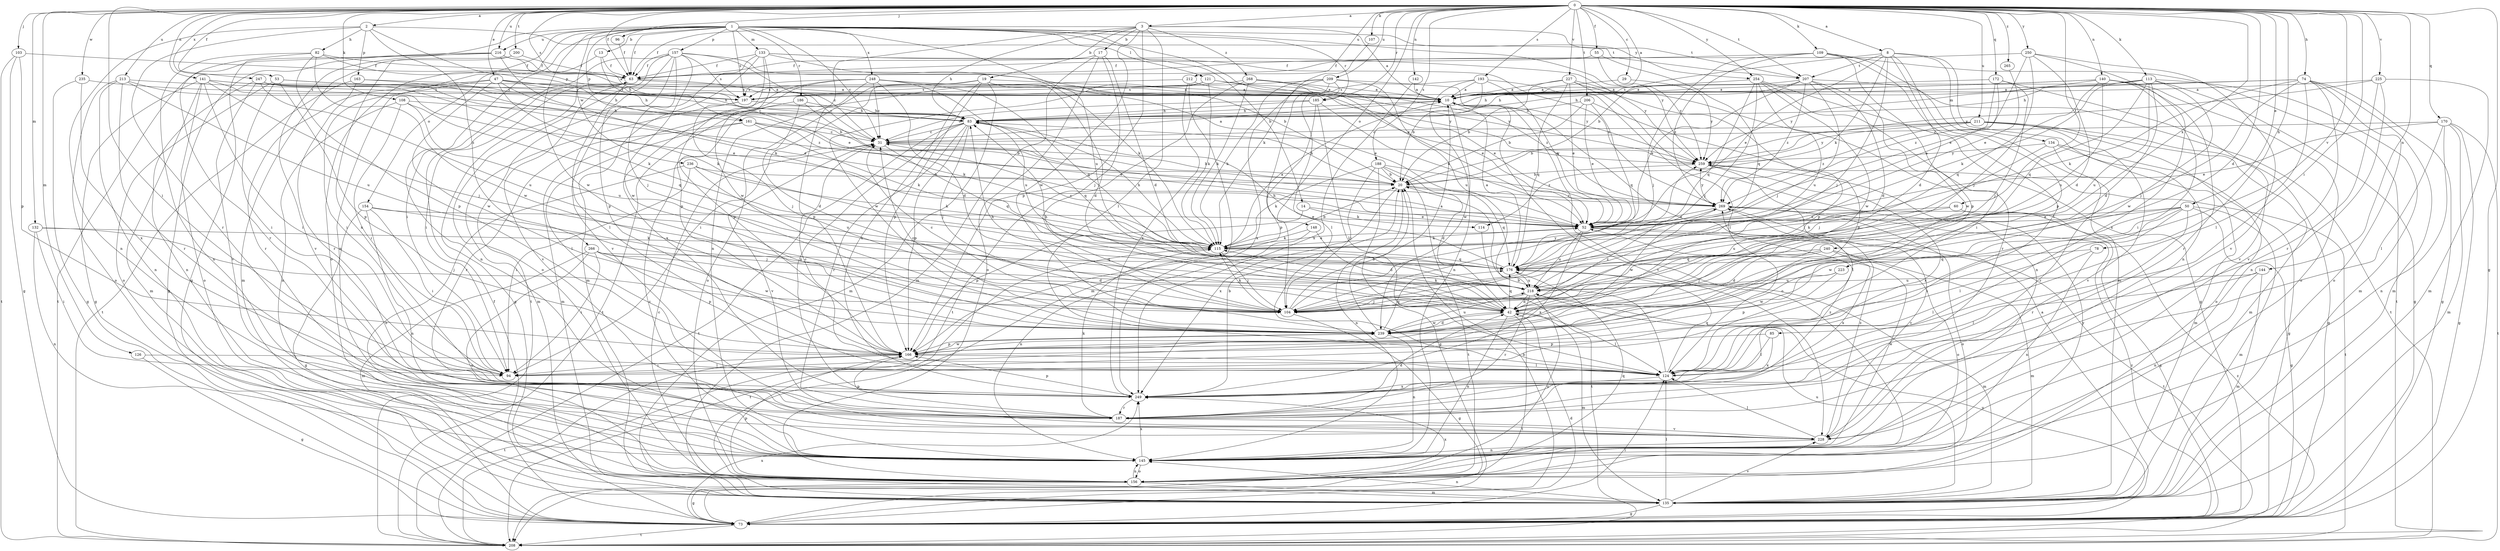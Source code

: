 strict digraph  {
0;
1;
2;
3;
8;
10;
13;
14;
17;
19;
20;
29;
31;
42;
47;
50;
52;
53;
55;
60;
63;
73;
74;
78;
82;
83;
85;
94;
96;
103;
104;
107;
108;
109;
113;
114;
115;
121;
124;
126;
132;
133;
134;
135;
140;
141;
142;
144;
145;
148;
154;
156;
157;
161;
163;
166;
170;
172;
176;
185;
186;
187;
188;
193;
197;
200;
206;
207;
208;
209;
211;
212;
213;
216;
218;
223;
225;
227;
228;
235;
236;
239;
240;
247;
248;
249;
250;
254;
259;
265;
266;
268;
269;
0 -> 2  [label=a];
0 -> 3  [label=a];
0 -> 8  [label=a];
0 -> 10  [label=a];
0 -> 29  [label=c];
0 -> 42  [label=d];
0 -> 47  [label=e];
0 -> 50  [label=e];
0 -> 53  [label=f];
0 -> 55  [label=f];
0 -> 60  [label=f];
0 -> 63  [label=f];
0 -> 73  [label=g];
0 -> 74  [label=h];
0 -> 78  [label=h];
0 -> 85  [label=i];
0 -> 94  [label=i];
0 -> 96  [label=j];
0 -> 103  [label=j];
0 -> 107  [label=k];
0 -> 108  [label=k];
0 -> 109  [label=k];
0 -> 113  [label=k];
0 -> 126  [label=m];
0 -> 132  [label=m];
0 -> 140  [label=n];
0 -> 141  [label=n];
0 -> 142  [label=n];
0 -> 144  [label=n];
0 -> 148  [label=o];
0 -> 170  [label=q];
0 -> 172  [label=q];
0 -> 185  [label=r];
0 -> 188  [label=s];
0 -> 193  [label=s];
0 -> 197  [label=s];
0 -> 200  [label=t];
0 -> 206  [label=t];
0 -> 207  [label=t];
0 -> 209  [label=u];
0 -> 211  [label=u];
0 -> 212  [label=u];
0 -> 213  [label=u];
0 -> 216  [label=u];
0 -> 223  [label=v];
0 -> 225  [label=v];
0 -> 227  [label=v];
0 -> 235  [label=w];
0 -> 240  [label=x];
0 -> 247  [label=x];
0 -> 250  [label=y];
0 -> 254  [label=y];
0 -> 265  [label=z];
1 -> 13  [label=b];
1 -> 14  [label=b];
1 -> 31  [label=c];
1 -> 52  [label=e];
1 -> 63  [label=f];
1 -> 73  [label=g];
1 -> 121  [label=l];
1 -> 133  [label=m];
1 -> 145  [label=n];
1 -> 154  [label=o];
1 -> 156  [label=o];
1 -> 157  [label=p];
1 -> 161  [label=p];
1 -> 185  [label=r];
1 -> 186  [label=r];
1 -> 197  [label=s];
1 -> 216  [label=u];
1 -> 218  [label=u];
1 -> 236  [label=w];
1 -> 239  [label=w];
1 -> 248  [label=x];
1 -> 254  [label=y];
1 -> 259  [label=y];
2 -> 82  [label=h];
2 -> 145  [label=n];
2 -> 161  [label=p];
2 -> 163  [label=p];
2 -> 187  [label=r];
2 -> 207  [label=t];
2 -> 266  [label=z];
3 -> 10  [label=a];
3 -> 17  [label=b];
3 -> 19  [label=b];
3 -> 63  [label=f];
3 -> 83  [label=h];
3 -> 124  [label=l];
3 -> 145  [label=n];
3 -> 166  [label=p];
3 -> 207  [label=t];
3 -> 239  [label=w];
3 -> 268  [label=z];
8 -> 20  [label=b];
8 -> 42  [label=d];
8 -> 52  [label=e];
8 -> 104  [label=j];
8 -> 114  [label=k];
8 -> 134  [label=m];
8 -> 145  [label=n];
8 -> 166  [label=p];
8 -> 207  [label=t];
10 -> 83  [label=h];
10 -> 156  [label=o];
10 -> 228  [label=v];
10 -> 239  [label=w];
13 -> 52  [label=e];
13 -> 63  [label=f];
13 -> 145  [label=n];
14 -> 52  [label=e];
14 -> 114  [label=k];
14 -> 166  [label=p];
17 -> 42  [label=d];
17 -> 63  [label=f];
17 -> 104  [label=j];
17 -> 135  [label=m];
17 -> 156  [label=o];
19 -> 10  [label=a];
19 -> 42  [label=d];
19 -> 52  [label=e];
19 -> 94  [label=i];
19 -> 135  [label=m];
19 -> 156  [label=o];
19 -> 166  [label=p];
19 -> 197  [label=s];
19 -> 249  [label=x];
20 -> 83  [label=h];
20 -> 145  [label=n];
20 -> 176  [label=q];
20 -> 249  [label=x];
20 -> 269  [label=z];
29 -> 10  [label=a];
29 -> 259  [label=y];
31 -> 10  [label=a];
31 -> 20  [label=b];
31 -> 176  [label=q];
31 -> 228  [label=v];
31 -> 259  [label=y];
42 -> 83  [label=h];
42 -> 115  [label=k];
42 -> 124  [label=l];
42 -> 135  [label=m];
42 -> 145  [label=n];
42 -> 176  [label=q];
42 -> 208  [label=t];
42 -> 239  [label=w];
42 -> 269  [label=z];
47 -> 10  [label=a];
47 -> 31  [label=c];
47 -> 83  [label=h];
47 -> 94  [label=i];
47 -> 115  [label=k];
47 -> 187  [label=r];
47 -> 197  [label=s];
47 -> 239  [label=w];
50 -> 52  [label=e];
50 -> 73  [label=g];
50 -> 94  [label=i];
50 -> 115  [label=k];
50 -> 124  [label=l];
50 -> 135  [label=m];
50 -> 187  [label=r];
50 -> 239  [label=w];
52 -> 115  [label=k];
52 -> 156  [label=o];
52 -> 208  [label=t];
52 -> 218  [label=u];
52 -> 249  [label=x];
53 -> 83  [label=h];
53 -> 94  [label=i];
53 -> 156  [label=o];
53 -> 166  [label=p];
53 -> 197  [label=s];
55 -> 63  [label=f];
55 -> 176  [label=q];
55 -> 259  [label=y];
60 -> 52  [label=e];
60 -> 73  [label=g];
60 -> 218  [label=u];
63 -> 10  [label=a];
63 -> 31  [label=c];
63 -> 73  [label=g];
63 -> 94  [label=i];
63 -> 124  [label=l];
63 -> 228  [label=v];
73 -> 10  [label=a];
73 -> 20  [label=b];
73 -> 42  [label=d];
73 -> 63  [label=f];
73 -> 124  [label=l];
73 -> 208  [label=t];
73 -> 218  [label=u];
73 -> 249  [label=x];
73 -> 269  [label=z];
74 -> 10  [label=a];
74 -> 73  [label=g];
74 -> 83  [label=h];
74 -> 104  [label=j];
74 -> 115  [label=k];
74 -> 124  [label=l];
74 -> 135  [label=m];
74 -> 156  [label=o];
74 -> 228  [label=v];
78 -> 124  [label=l];
78 -> 145  [label=n];
78 -> 176  [label=q];
82 -> 63  [label=f];
82 -> 83  [label=h];
82 -> 145  [label=n];
82 -> 166  [label=p];
82 -> 187  [label=r];
82 -> 239  [label=w];
83 -> 31  [label=c];
83 -> 104  [label=j];
83 -> 166  [label=p];
83 -> 176  [label=q];
83 -> 187  [label=r];
83 -> 208  [label=t];
83 -> 249  [label=x];
85 -> 124  [label=l];
85 -> 166  [label=p];
85 -> 249  [label=x];
96 -> 63  [label=f];
103 -> 63  [label=f];
103 -> 73  [label=g];
103 -> 166  [label=p];
103 -> 208  [label=t];
104 -> 10  [label=a];
104 -> 31  [label=c];
104 -> 73  [label=g];
104 -> 83  [label=h];
104 -> 115  [label=k];
104 -> 259  [label=y];
107 -> 115  [label=k];
108 -> 83  [label=h];
108 -> 94  [label=i];
108 -> 145  [label=n];
108 -> 176  [label=q];
108 -> 218  [label=u];
109 -> 63  [label=f];
109 -> 104  [label=j];
109 -> 124  [label=l];
109 -> 135  [label=m];
109 -> 166  [label=p];
109 -> 208  [label=t];
109 -> 269  [label=z];
113 -> 42  [label=d];
113 -> 73  [label=g];
113 -> 83  [label=h];
113 -> 115  [label=k];
113 -> 135  [label=m];
113 -> 176  [label=q];
113 -> 197  [label=s];
113 -> 218  [label=u];
113 -> 239  [label=w];
114 -> 208  [label=t];
115 -> 10  [label=a];
115 -> 20  [label=b];
115 -> 31  [label=c];
115 -> 52  [label=e];
115 -> 83  [label=h];
115 -> 104  [label=j];
115 -> 176  [label=q];
115 -> 208  [label=t];
121 -> 10  [label=a];
121 -> 115  [label=k];
121 -> 166  [label=p];
121 -> 239  [label=w];
121 -> 259  [label=y];
124 -> 20  [label=b];
124 -> 31  [label=c];
124 -> 176  [label=q];
124 -> 249  [label=x];
126 -> 73  [label=g];
126 -> 124  [label=l];
132 -> 94  [label=i];
132 -> 104  [label=j];
132 -> 115  [label=k];
132 -> 145  [label=n];
133 -> 63  [label=f];
133 -> 115  [label=k];
133 -> 135  [label=m];
133 -> 166  [label=p];
133 -> 228  [label=v];
133 -> 239  [label=w];
133 -> 259  [label=y];
133 -> 269  [label=z];
134 -> 73  [label=g];
134 -> 104  [label=j];
134 -> 135  [label=m];
134 -> 187  [label=r];
134 -> 259  [label=y];
135 -> 73  [label=g];
135 -> 124  [label=l];
135 -> 145  [label=n];
135 -> 218  [label=u];
135 -> 228  [label=v];
140 -> 10  [label=a];
140 -> 83  [label=h];
140 -> 94  [label=i];
140 -> 156  [label=o];
140 -> 176  [label=q];
140 -> 187  [label=r];
140 -> 218  [label=u];
140 -> 259  [label=y];
141 -> 52  [label=e];
141 -> 73  [label=g];
141 -> 94  [label=i];
141 -> 104  [label=j];
141 -> 135  [label=m];
141 -> 156  [label=o];
141 -> 197  [label=s];
141 -> 269  [label=z];
142 -> 10  [label=a];
142 -> 249  [label=x];
144 -> 124  [label=l];
144 -> 135  [label=m];
144 -> 145  [label=n];
144 -> 218  [label=u];
145 -> 31  [label=c];
145 -> 52  [label=e];
145 -> 156  [label=o];
145 -> 249  [label=x];
148 -> 42  [label=d];
148 -> 115  [label=k];
148 -> 145  [label=n];
154 -> 52  [label=e];
154 -> 73  [label=g];
154 -> 94  [label=i];
154 -> 104  [label=j];
154 -> 145  [label=n];
156 -> 31  [label=c];
156 -> 73  [label=g];
156 -> 135  [label=m];
156 -> 145  [label=n];
156 -> 166  [label=p];
156 -> 176  [label=q];
156 -> 249  [label=x];
156 -> 259  [label=y];
157 -> 20  [label=b];
157 -> 31  [label=c];
157 -> 63  [label=f];
157 -> 94  [label=i];
157 -> 104  [label=j];
157 -> 156  [label=o];
157 -> 166  [label=p];
157 -> 197  [label=s];
157 -> 208  [label=t];
157 -> 239  [label=w];
161 -> 20  [label=b];
161 -> 31  [label=c];
161 -> 52  [label=e];
161 -> 115  [label=k];
161 -> 124  [label=l];
161 -> 187  [label=r];
163 -> 10  [label=a];
163 -> 52  [label=e];
163 -> 187  [label=r];
163 -> 208  [label=t];
166 -> 94  [label=i];
166 -> 124  [label=l];
166 -> 208  [label=t];
166 -> 239  [label=w];
170 -> 31  [label=c];
170 -> 52  [label=e];
170 -> 73  [label=g];
170 -> 124  [label=l];
170 -> 135  [label=m];
170 -> 145  [label=n];
170 -> 208  [label=t];
172 -> 10  [label=a];
172 -> 52  [label=e];
172 -> 104  [label=j];
172 -> 228  [label=v];
172 -> 269  [label=z];
176 -> 10  [label=a];
176 -> 83  [label=h];
176 -> 135  [label=m];
176 -> 218  [label=u];
185 -> 31  [label=c];
185 -> 52  [label=e];
185 -> 83  [label=h];
185 -> 124  [label=l];
185 -> 166  [label=p];
186 -> 42  [label=d];
186 -> 83  [label=h];
186 -> 115  [label=k];
186 -> 135  [label=m];
187 -> 42  [label=d];
187 -> 115  [label=k];
187 -> 166  [label=p];
187 -> 228  [label=v];
187 -> 269  [label=z];
188 -> 20  [label=b];
188 -> 42  [label=d];
188 -> 73  [label=g];
188 -> 104  [label=j];
188 -> 115  [label=k];
188 -> 208  [label=t];
188 -> 269  [label=z];
193 -> 10  [label=a];
193 -> 20  [label=b];
193 -> 52  [label=e];
193 -> 124  [label=l];
193 -> 145  [label=n];
193 -> 197  [label=s];
197 -> 83  [label=h];
197 -> 104  [label=j];
197 -> 135  [label=m];
200 -> 63  [label=f];
200 -> 135  [label=m];
200 -> 249  [label=x];
206 -> 20  [label=b];
206 -> 52  [label=e];
206 -> 83  [label=h];
206 -> 166  [label=p];
206 -> 176  [label=q];
207 -> 10  [label=a];
207 -> 42  [label=d];
207 -> 52  [label=e];
207 -> 83  [label=h];
207 -> 104  [label=j];
207 -> 208  [label=t];
207 -> 239  [label=w];
207 -> 269  [label=z];
208 -> 269  [label=z];
209 -> 104  [label=j];
209 -> 115  [label=k];
209 -> 124  [label=l];
209 -> 197  [label=s];
209 -> 218  [label=u];
209 -> 249  [label=x];
209 -> 259  [label=y];
211 -> 20  [label=b];
211 -> 31  [label=c];
211 -> 73  [label=g];
211 -> 135  [label=m];
211 -> 156  [label=o];
211 -> 228  [label=v];
211 -> 259  [label=y];
211 -> 269  [label=z];
212 -> 52  [label=e];
212 -> 135  [label=m];
212 -> 197  [label=s];
212 -> 249  [label=x];
213 -> 20  [label=b];
213 -> 145  [label=n];
213 -> 156  [label=o];
213 -> 187  [label=r];
213 -> 197  [label=s];
213 -> 218  [label=u];
216 -> 10  [label=a];
216 -> 63  [label=f];
216 -> 73  [label=g];
216 -> 115  [label=k];
216 -> 208  [label=t];
216 -> 228  [label=v];
218 -> 42  [label=d];
218 -> 104  [label=j];
218 -> 156  [label=o];
218 -> 187  [label=r];
223 -> 166  [label=p];
223 -> 218  [label=u];
223 -> 239  [label=w];
225 -> 10  [label=a];
225 -> 135  [label=m];
225 -> 145  [label=n];
225 -> 187  [label=r];
225 -> 259  [label=y];
227 -> 10  [label=a];
227 -> 20  [label=b];
227 -> 52  [label=e];
227 -> 145  [label=n];
227 -> 166  [label=p];
227 -> 176  [label=q];
227 -> 187  [label=r];
228 -> 124  [label=l];
228 -> 145  [label=n];
228 -> 269  [label=z];
235 -> 73  [label=g];
235 -> 197  [label=s];
235 -> 249  [label=x];
236 -> 20  [label=b];
236 -> 94  [label=i];
236 -> 115  [label=k];
236 -> 156  [label=o];
236 -> 218  [label=u];
239 -> 20  [label=b];
239 -> 31  [label=c];
239 -> 42  [label=d];
239 -> 145  [label=n];
239 -> 166  [label=p];
239 -> 176  [label=q];
239 -> 218  [label=u];
240 -> 42  [label=d];
240 -> 104  [label=j];
240 -> 135  [label=m];
240 -> 176  [label=q];
240 -> 249  [label=x];
247 -> 10  [label=a];
247 -> 83  [label=h];
247 -> 115  [label=k];
247 -> 145  [label=n];
247 -> 218  [label=u];
247 -> 228  [label=v];
248 -> 31  [label=c];
248 -> 42  [label=d];
248 -> 166  [label=p];
248 -> 176  [label=q];
248 -> 197  [label=s];
248 -> 208  [label=t];
248 -> 218  [label=u];
248 -> 249  [label=x];
248 -> 259  [label=y];
249 -> 20  [label=b];
249 -> 166  [label=p];
249 -> 187  [label=r];
250 -> 42  [label=d];
250 -> 52  [label=e];
250 -> 63  [label=f];
250 -> 104  [label=j];
250 -> 228  [label=v];
250 -> 249  [label=x];
254 -> 10  [label=a];
254 -> 73  [label=g];
254 -> 94  [label=i];
254 -> 104  [label=j];
254 -> 176  [label=q];
254 -> 218  [label=u];
254 -> 239  [label=w];
259 -> 20  [label=b];
259 -> 124  [label=l];
259 -> 208  [label=t];
259 -> 249  [label=x];
265 -> 52  [label=e];
266 -> 42  [label=d];
266 -> 94  [label=i];
266 -> 135  [label=m];
266 -> 156  [label=o];
266 -> 166  [label=p];
266 -> 176  [label=q];
266 -> 239  [label=w];
268 -> 10  [label=a];
268 -> 52  [label=e];
268 -> 115  [label=k];
268 -> 197  [label=s];
268 -> 208  [label=t];
268 -> 269  [label=z];
269 -> 52  [label=e];
269 -> 156  [label=o];
269 -> 228  [label=v];
269 -> 239  [label=w];
269 -> 259  [label=y];
}
